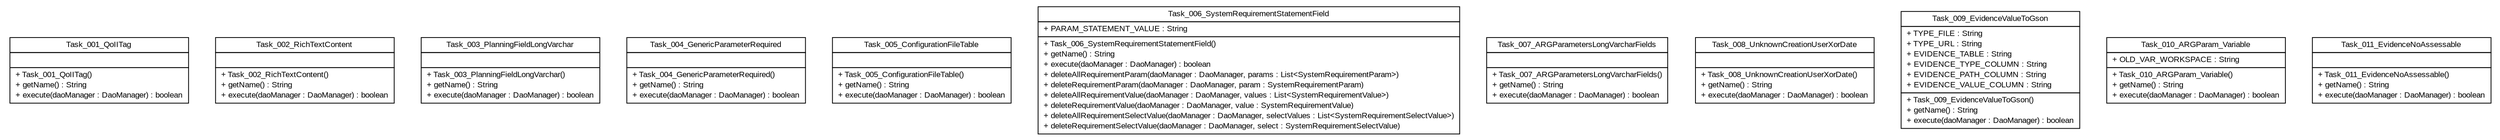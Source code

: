 #!/usr/local/bin/dot
#
# Class diagram 
# Generated by UMLGraph version R5_6-24-gf6e263 (http://www.umlgraph.org/)
#

digraph G {
	edge [fontname="arial",fontsize=10,labelfontname="arial",labelfontsize=10];
	node [fontname="arial",fontsize=10,shape=plaintext];
	nodesep=0.25;
	ranksep=0.5;
	// gov.sandia.cf.dao.migration.tasks.Task_001_QoIITag
	c10086 [label=<<table title="gov.sandia.cf.dao.migration.tasks.Task_001_QoIITag" border="0" cellborder="1" cellspacing="0" cellpadding="2" port="p" href="./Task_001_QoIITag.html">
		<tr><td><table border="0" cellspacing="0" cellpadding="1">
<tr><td align="center" balign="center"> Task_001_QoIITag </td></tr>
		</table></td></tr>
		<tr><td><table border="0" cellspacing="0" cellpadding="1">
<tr><td align="left" balign="left">  </td></tr>
		</table></td></tr>
		<tr><td><table border="0" cellspacing="0" cellpadding="1">
<tr><td align="left" balign="left"> + Task_001_QoIITag() </td></tr>
<tr><td align="left" balign="left"> + getName() : String </td></tr>
<tr><td align="left" balign="left"> + execute(daoManager : DaoManager) : boolean </td></tr>
		</table></td></tr>
		</table>>, URL="./Task_001_QoIITag.html", fontname="arial", fontcolor="black", fontsize=10.0];
	// gov.sandia.cf.dao.migration.tasks.Task_002_RichTextContent
	c10087 [label=<<table title="gov.sandia.cf.dao.migration.tasks.Task_002_RichTextContent" border="0" cellborder="1" cellspacing="0" cellpadding="2" port="p" href="./Task_002_RichTextContent.html">
		<tr><td><table border="0" cellspacing="0" cellpadding="1">
<tr><td align="center" balign="center"> Task_002_RichTextContent </td></tr>
		</table></td></tr>
		<tr><td><table border="0" cellspacing="0" cellpadding="1">
<tr><td align="left" balign="left">  </td></tr>
		</table></td></tr>
		<tr><td><table border="0" cellspacing="0" cellpadding="1">
<tr><td align="left" balign="left"> + Task_002_RichTextContent() </td></tr>
<tr><td align="left" balign="left"> + getName() : String </td></tr>
<tr><td align="left" balign="left"> + execute(daoManager : DaoManager) : boolean </td></tr>
		</table></td></tr>
		</table>>, URL="./Task_002_RichTextContent.html", fontname="arial", fontcolor="black", fontsize=10.0];
	// gov.sandia.cf.dao.migration.tasks.Task_003_PlanningFieldLongVarchar
	c10088 [label=<<table title="gov.sandia.cf.dao.migration.tasks.Task_003_PlanningFieldLongVarchar" border="0" cellborder="1" cellspacing="0" cellpadding="2" port="p" href="./Task_003_PlanningFieldLongVarchar.html">
		<tr><td><table border="0" cellspacing="0" cellpadding="1">
<tr><td align="center" balign="center"> Task_003_PlanningFieldLongVarchar </td></tr>
		</table></td></tr>
		<tr><td><table border="0" cellspacing="0" cellpadding="1">
<tr><td align="left" balign="left">  </td></tr>
		</table></td></tr>
		<tr><td><table border="0" cellspacing="0" cellpadding="1">
<tr><td align="left" balign="left"> + Task_003_PlanningFieldLongVarchar() </td></tr>
<tr><td align="left" balign="left"> + getName() : String </td></tr>
<tr><td align="left" balign="left"> + execute(daoManager : DaoManager) : boolean </td></tr>
		</table></td></tr>
		</table>>, URL="./Task_003_PlanningFieldLongVarchar.html", fontname="arial", fontcolor="black", fontsize=10.0];
	// gov.sandia.cf.dao.migration.tasks.Task_004_GenericParameterRequired
	c10089 [label=<<table title="gov.sandia.cf.dao.migration.tasks.Task_004_GenericParameterRequired" border="0" cellborder="1" cellspacing="0" cellpadding="2" port="p" href="./Task_004_GenericParameterRequired.html">
		<tr><td><table border="0" cellspacing="0" cellpadding="1">
<tr><td align="center" balign="center"> Task_004_GenericParameterRequired </td></tr>
		</table></td></tr>
		<tr><td><table border="0" cellspacing="0" cellpadding="1">
<tr><td align="left" balign="left">  </td></tr>
		</table></td></tr>
		<tr><td><table border="0" cellspacing="0" cellpadding="1">
<tr><td align="left" balign="left"> + Task_004_GenericParameterRequired() </td></tr>
<tr><td align="left" balign="left"> + getName() : String </td></tr>
<tr><td align="left" balign="left"> + execute(daoManager : DaoManager) : boolean </td></tr>
		</table></td></tr>
		</table>>, URL="./Task_004_GenericParameterRequired.html", fontname="arial", fontcolor="black", fontsize=10.0];
	// gov.sandia.cf.dao.migration.tasks.Task_005_ConfigurationFileTable
	c10090 [label=<<table title="gov.sandia.cf.dao.migration.tasks.Task_005_ConfigurationFileTable" border="0" cellborder="1" cellspacing="0" cellpadding="2" port="p" href="./Task_005_ConfigurationFileTable.html">
		<tr><td><table border="0" cellspacing="0" cellpadding="1">
<tr><td align="center" balign="center"> Task_005_ConfigurationFileTable </td></tr>
		</table></td></tr>
		<tr><td><table border="0" cellspacing="0" cellpadding="1">
<tr><td align="left" balign="left">  </td></tr>
		</table></td></tr>
		<tr><td><table border="0" cellspacing="0" cellpadding="1">
<tr><td align="left" balign="left"> + Task_005_ConfigurationFileTable() </td></tr>
<tr><td align="left" balign="left"> + getName() : String </td></tr>
<tr><td align="left" balign="left"> + execute(daoManager : DaoManager) : boolean </td></tr>
		</table></td></tr>
		</table>>, URL="./Task_005_ConfigurationFileTable.html", fontname="arial", fontcolor="black", fontsize=10.0];
	// gov.sandia.cf.dao.migration.tasks.Task_006_SystemRequirementStatementField
	c10091 [label=<<table title="gov.sandia.cf.dao.migration.tasks.Task_006_SystemRequirementStatementField" border="0" cellborder="1" cellspacing="0" cellpadding="2" port="p" href="./Task_006_SystemRequirementStatementField.html">
		<tr><td><table border="0" cellspacing="0" cellpadding="1">
<tr><td align="center" balign="center"> Task_006_SystemRequirementStatementField </td></tr>
		</table></td></tr>
		<tr><td><table border="0" cellspacing="0" cellpadding="1">
<tr><td align="left" balign="left"> + PARAM_STATEMENT_VALUE : String </td></tr>
		</table></td></tr>
		<tr><td><table border="0" cellspacing="0" cellpadding="1">
<tr><td align="left" balign="left"> + Task_006_SystemRequirementStatementField() </td></tr>
<tr><td align="left" balign="left"> + getName() : String </td></tr>
<tr><td align="left" balign="left"> + execute(daoManager : DaoManager) : boolean </td></tr>
<tr><td align="left" balign="left"> + deleteAllRequirementParam(daoManager : DaoManager, params : List&lt;SystemRequirementParam&gt;) </td></tr>
<tr><td align="left" balign="left"> + deleteRequirementParam(daoManager : DaoManager, param : SystemRequirementParam) </td></tr>
<tr><td align="left" balign="left"> + deleteAllRequirementValue(daoManager : DaoManager, values : List&lt;SystemRequirementValue&gt;) </td></tr>
<tr><td align="left" balign="left"> + deleteRequirementValue(daoManager : DaoManager, value : SystemRequirementValue) </td></tr>
<tr><td align="left" balign="left"> + deleteAllRequirementSelectValue(daoManager : DaoManager, selectValues : List&lt;SystemRequirementSelectValue&gt;) </td></tr>
<tr><td align="left" balign="left"> + deleteRequirementSelectValue(daoManager : DaoManager, select : SystemRequirementSelectValue) </td></tr>
		</table></td></tr>
		</table>>, URL="./Task_006_SystemRequirementStatementField.html", fontname="arial", fontcolor="black", fontsize=10.0];
	// gov.sandia.cf.dao.migration.tasks.Task_007_ARGParametersLongVarcharFields
	c10092 [label=<<table title="gov.sandia.cf.dao.migration.tasks.Task_007_ARGParametersLongVarcharFields" border="0" cellborder="1" cellspacing="0" cellpadding="2" port="p" href="./Task_007_ARGParametersLongVarcharFields.html">
		<tr><td><table border="0" cellspacing="0" cellpadding="1">
<tr><td align="center" balign="center"> Task_007_ARGParametersLongVarcharFields </td></tr>
		</table></td></tr>
		<tr><td><table border="0" cellspacing="0" cellpadding="1">
<tr><td align="left" balign="left">  </td></tr>
		</table></td></tr>
		<tr><td><table border="0" cellspacing="0" cellpadding="1">
<tr><td align="left" balign="left"> + Task_007_ARGParametersLongVarcharFields() </td></tr>
<tr><td align="left" balign="left"> + getName() : String </td></tr>
<tr><td align="left" balign="left"> + execute(daoManager : DaoManager) : boolean </td></tr>
		</table></td></tr>
		</table>>, URL="./Task_007_ARGParametersLongVarcharFields.html", fontname="arial", fontcolor="black", fontsize=10.0];
	// gov.sandia.cf.dao.migration.tasks.Task_008_UnknownCreationUserXorDate
	c10093 [label=<<table title="gov.sandia.cf.dao.migration.tasks.Task_008_UnknownCreationUserXorDate" border="0" cellborder="1" cellspacing="0" cellpadding="2" port="p" href="./Task_008_UnknownCreationUserXorDate.html">
		<tr><td><table border="0" cellspacing="0" cellpadding="1">
<tr><td align="center" balign="center"> Task_008_UnknownCreationUserXorDate </td></tr>
		</table></td></tr>
		<tr><td><table border="0" cellspacing="0" cellpadding="1">
<tr><td align="left" balign="left">  </td></tr>
		</table></td></tr>
		<tr><td><table border="0" cellspacing="0" cellpadding="1">
<tr><td align="left" balign="left"> + Task_008_UnknownCreationUserXorDate() </td></tr>
<tr><td align="left" balign="left"> + getName() : String </td></tr>
<tr><td align="left" balign="left"> + execute(daoManager : DaoManager) : boolean </td></tr>
		</table></td></tr>
		</table>>, URL="./Task_008_UnknownCreationUserXorDate.html", fontname="arial", fontcolor="black", fontsize=10.0];
	// gov.sandia.cf.dao.migration.tasks.Task_009_EvidenceValueToGson
	c10094 [label=<<table title="gov.sandia.cf.dao.migration.tasks.Task_009_EvidenceValueToGson" border="0" cellborder="1" cellspacing="0" cellpadding="2" port="p" href="./Task_009_EvidenceValueToGson.html">
		<tr><td><table border="0" cellspacing="0" cellpadding="1">
<tr><td align="center" balign="center"> Task_009_EvidenceValueToGson </td></tr>
		</table></td></tr>
		<tr><td><table border="0" cellspacing="0" cellpadding="1">
<tr><td align="left" balign="left"> + TYPE_FILE : String </td></tr>
<tr><td align="left" balign="left"> + TYPE_URL : String </td></tr>
<tr><td align="left" balign="left"> + EVIDENCE_TABLE : String </td></tr>
<tr><td align="left" balign="left"> + EVIDENCE_TYPE_COLUMN : String </td></tr>
<tr><td align="left" balign="left"> + EVIDENCE_PATH_COLUMN : String </td></tr>
<tr><td align="left" balign="left"> + EVIDENCE_VALUE_COLUMN : String </td></tr>
		</table></td></tr>
		<tr><td><table border="0" cellspacing="0" cellpadding="1">
<tr><td align="left" balign="left"> + Task_009_EvidenceValueToGson() </td></tr>
<tr><td align="left" balign="left"> + getName() : String </td></tr>
<tr><td align="left" balign="left"> + execute(daoManager : DaoManager) : boolean </td></tr>
		</table></td></tr>
		</table>>, URL="./Task_009_EvidenceValueToGson.html", fontname="arial", fontcolor="black", fontsize=10.0];
	// gov.sandia.cf.dao.migration.tasks.Task_010_ARGParam_Variable
	c10095 [label=<<table title="gov.sandia.cf.dao.migration.tasks.Task_010_ARGParam_Variable" border="0" cellborder="1" cellspacing="0" cellpadding="2" port="p" href="./Task_010_ARGParam_Variable.html">
		<tr><td><table border="0" cellspacing="0" cellpadding="1">
<tr><td align="center" balign="center"> Task_010_ARGParam_Variable </td></tr>
		</table></td></tr>
		<tr><td><table border="0" cellspacing="0" cellpadding="1">
<tr><td align="left" balign="left"> + OLD_VAR_WORKSPACE : String </td></tr>
		</table></td></tr>
		<tr><td><table border="0" cellspacing="0" cellpadding="1">
<tr><td align="left" balign="left"> + Task_010_ARGParam_Variable() </td></tr>
<tr><td align="left" balign="left"> + getName() : String </td></tr>
<tr><td align="left" balign="left"> + execute(daoManager : DaoManager) : boolean </td></tr>
		</table></td></tr>
		</table>>, URL="./Task_010_ARGParam_Variable.html", fontname="arial", fontcolor="black", fontsize=10.0];
	// gov.sandia.cf.dao.migration.tasks.Task_011_EvidenceNoAssessable
	c10096 [label=<<table title="gov.sandia.cf.dao.migration.tasks.Task_011_EvidenceNoAssessable" border="0" cellborder="1" cellspacing="0" cellpadding="2" port="p" href="./Task_011_EvidenceNoAssessable.html">
		<tr><td><table border="0" cellspacing="0" cellpadding="1">
<tr><td align="center" balign="center"> Task_011_EvidenceNoAssessable </td></tr>
		</table></td></tr>
		<tr><td><table border="0" cellspacing="0" cellpadding="1">
<tr><td align="left" balign="left">  </td></tr>
		</table></td></tr>
		<tr><td><table border="0" cellspacing="0" cellpadding="1">
<tr><td align="left" balign="left"> + Task_011_EvidenceNoAssessable() </td></tr>
<tr><td align="left" balign="left"> + getName() : String </td></tr>
<tr><td align="left" balign="left"> + execute(daoManager : DaoManager) : boolean </td></tr>
		</table></td></tr>
		</table>>, URL="./Task_011_EvidenceNoAssessable.html", fontname="arial", fontcolor="black", fontsize=10.0];
}


